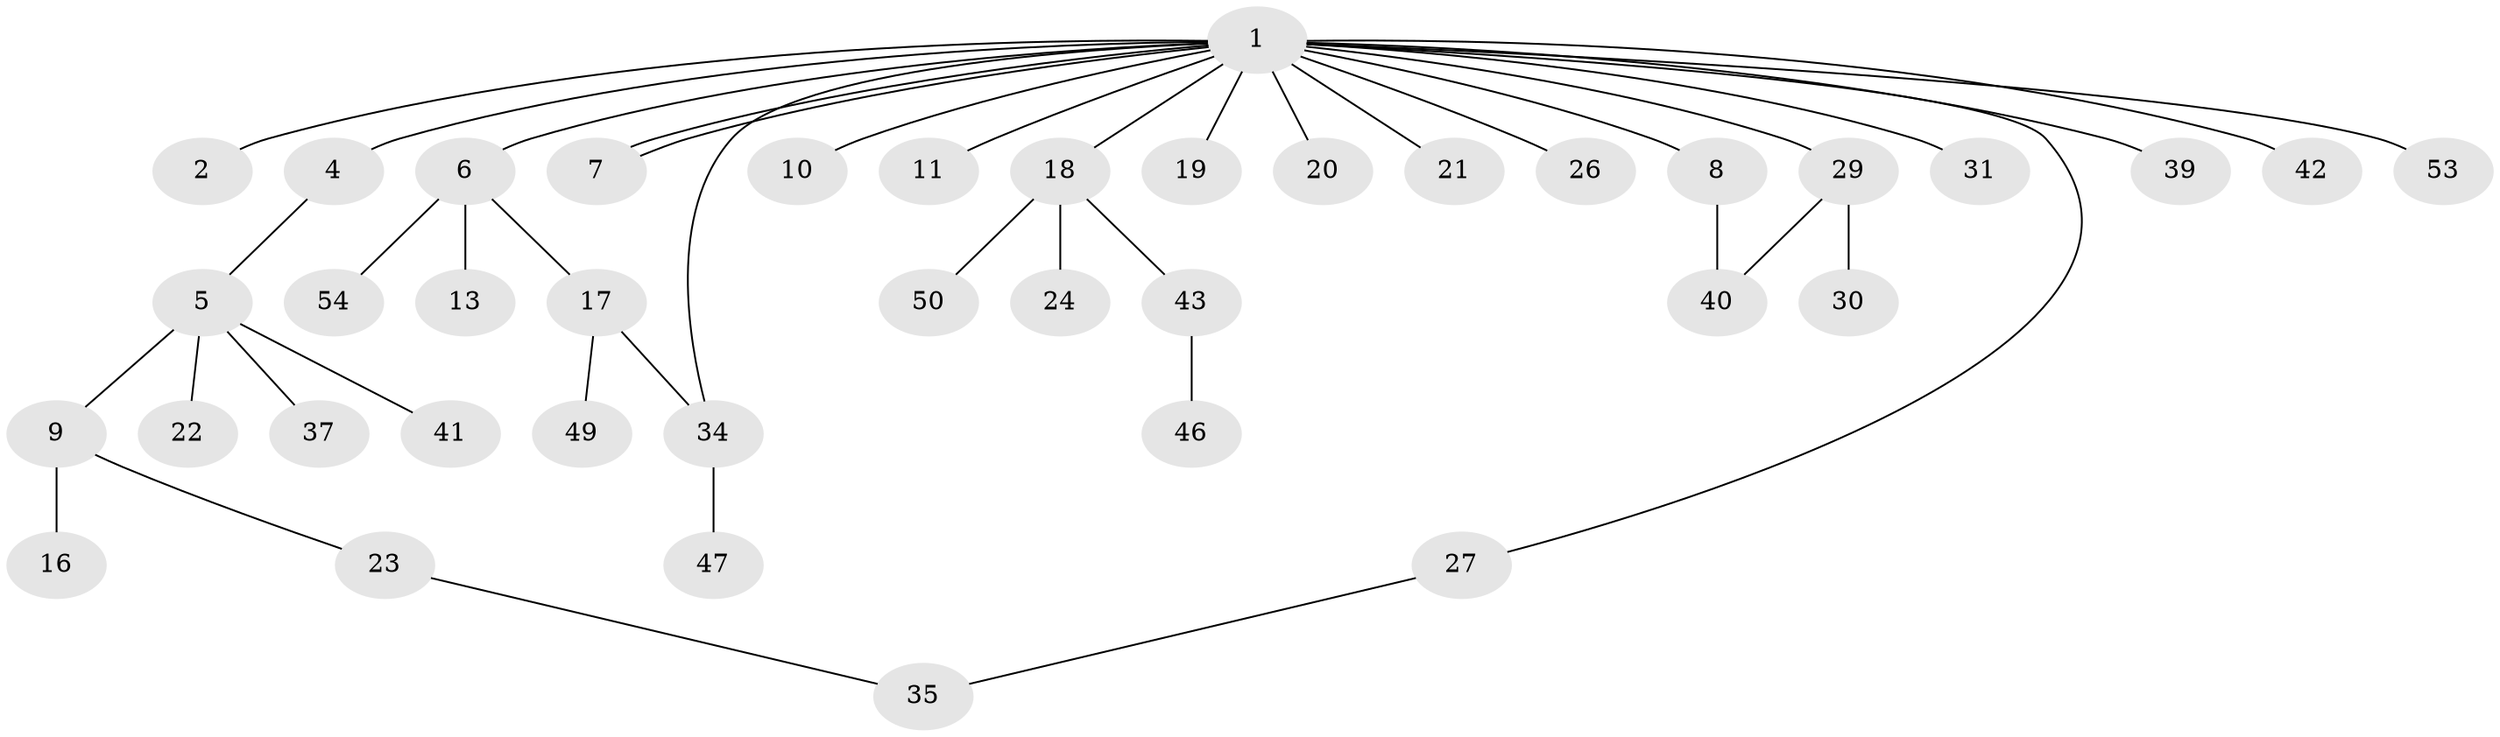// original degree distribution, {21: 0.018518518518518517, 1: 0.5925925925925926, 2: 0.2037037037037037, 6: 0.018518518518518517, 5: 0.037037037037037035, 3: 0.09259259259259259, 4: 0.037037037037037035}
// Generated by graph-tools (version 1.1) at 2025/41/03/06/25 10:41:45]
// undirected, 39 vertices, 42 edges
graph export_dot {
graph [start="1"]
  node [color=gray90,style=filled];
  1 [super="+3"];
  2;
  4;
  5 [super="+12"];
  6 [super="+15"];
  7;
  8 [super="+14"];
  9 [super="+38"];
  10;
  11 [super="+32"];
  13 [super="+45"];
  16;
  17 [super="+28"];
  18 [super="+25"];
  19;
  20;
  21;
  22 [super="+33"];
  23 [super="+51"];
  24;
  26;
  27;
  29 [super="+44"];
  30;
  31;
  34 [super="+36"];
  35 [super="+48"];
  37 [super="+52"];
  39;
  40;
  41;
  42;
  43;
  46;
  47;
  49;
  50;
  53;
  54;
  1 -- 2;
  1 -- 4;
  1 -- 6;
  1 -- 7;
  1 -- 7;
  1 -- 8;
  1 -- 10;
  1 -- 11;
  1 -- 18;
  1 -- 19;
  1 -- 20;
  1 -- 21;
  1 -- 26;
  1 -- 27;
  1 -- 29;
  1 -- 31;
  1 -- 39;
  1 -- 42;
  1 -- 53;
  1 -- 34;
  4 -- 5;
  5 -- 9;
  5 -- 22;
  5 -- 37;
  5 -- 41;
  6 -- 13;
  6 -- 17;
  6 -- 54;
  8 -- 40;
  9 -- 16;
  9 -- 23;
  17 -- 34;
  17 -- 49;
  18 -- 24;
  18 -- 43;
  18 -- 50;
  23 -- 35;
  27 -- 35;
  29 -- 30;
  29 -- 40;
  34 -- 47;
  43 -- 46;
}
